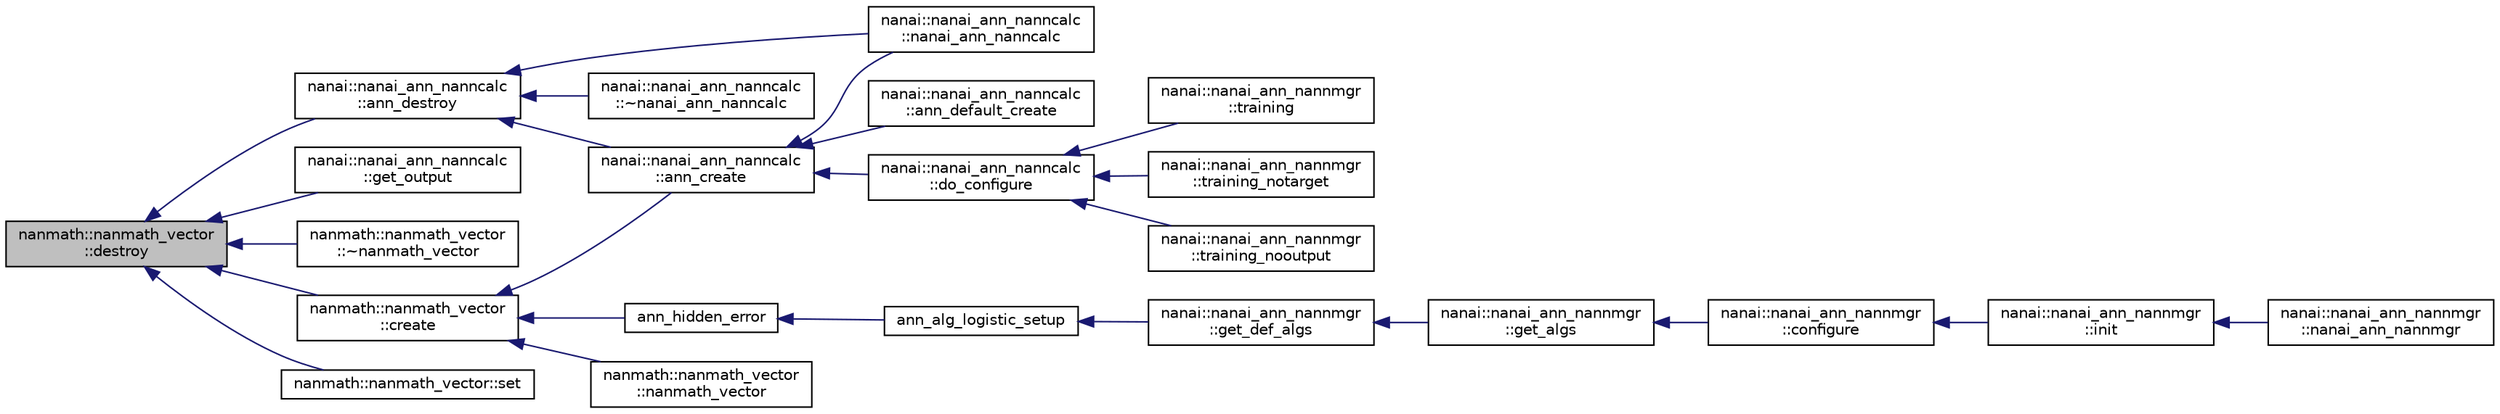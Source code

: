 digraph "nanmath::nanmath_vector::destroy"
{
  edge [fontname="Helvetica",fontsize="10",labelfontname="Helvetica",labelfontsize="10"];
  node [fontname="Helvetica",fontsize="10",shape=record];
  rankdir="LR";
  Node1 [label="nanmath::nanmath_vector\l::destroy",height=0.2,width=0.4,color="black", fillcolor="grey75", style="filled", fontcolor="black"];
  Node1 -> Node2 [dir="back",color="midnightblue",fontsize="10",style="solid",fontname="Helvetica"];
  Node2 [label="nanai::nanai_ann_nanncalc\l::ann_destroy",height=0.2,width=0.4,color="black", fillcolor="white", style="filled",URL="$classnanai_1_1nanai__ann__nanncalc.html#a4fb9643a590238c96e8e387022626bd6"];
  Node2 -> Node3 [dir="back",color="midnightblue",fontsize="10",style="solid",fontname="Helvetica"];
  Node3 [label="nanai::nanai_ann_nanncalc\l::nanai_ann_nanncalc",height=0.2,width=0.4,color="black", fillcolor="white", style="filled",URL="$classnanai_1_1nanai__ann__nanncalc.html#a0d26e7efdef5368c0212b3dd02f63767"];
  Node2 -> Node4 [dir="back",color="midnightblue",fontsize="10",style="solid",fontname="Helvetica"];
  Node4 [label="nanai::nanai_ann_nanncalc\l::~nanai_ann_nanncalc",height=0.2,width=0.4,color="black", fillcolor="white", style="filled",URL="$classnanai_1_1nanai__ann__nanncalc.html#a2f5530f782f2585958c79c94bc3232d7"];
  Node2 -> Node5 [dir="back",color="midnightblue",fontsize="10",style="solid",fontname="Helvetica"];
  Node5 [label="nanai::nanai_ann_nanncalc\l::ann_create",height=0.2,width=0.4,color="black", fillcolor="white", style="filled",URL="$classnanai_1_1nanai__ann__nanncalc.html#a05aa50ca275dade2e3ef735df4a5114d"];
  Node5 -> Node3 [dir="back",color="midnightblue",fontsize="10",style="solid",fontname="Helvetica"];
  Node5 -> Node6 [dir="back",color="midnightblue",fontsize="10",style="solid",fontname="Helvetica"];
  Node6 [label="nanai::nanai_ann_nanncalc\l::ann_default_create",height=0.2,width=0.4,color="black", fillcolor="white", style="filled",URL="$classnanai_1_1nanai__ann__nanncalc.html#a9a2bdcebe0c659e6f6e3466674cc9143"];
  Node5 -> Node7 [dir="back",color="midnightblue",fontsize="10",style="solid",fontname="Helvetica"];
  Node7 [label="nanai::nanai_ann_nanncalc\l::do_configure",height=0.2,width=0.4,color="black", fillcolor="white", style="filled",URL="$classnanai_1_1nanai__ann__nanncalc.html#ad76affc9e9819af44025704d424ce3ec"];
  Node7 -> Node8 [dir="back",color="midnightblue",fontsize="10",style="solid",fontname="Helvetica"];
  Node8 [label="nanai::nanai_ann_nannmgr\l::training",height=0.2,width=0.4,color="black", fillcolor="white", style="filled",URL="$classnanai_1_1nanai__ann__nannmgr.html#a1b99f051a2a7b2b1ebb21bb45d567afa"];
  Node7 -> Node9 [dir="back",color="midnightblue",fontsize="10",style="solid",fontname="Helvetica"];
  Node9 [label="nanai::nanai_ann_nannmgr\l::training_notarget",height=0.2,width=0.4,color="black", fillcolor="white", style="filled",URL="$classnanai_1_1nanai__ann__nannmgr.html#a7a28db94886caffa0824206c0e2b2fa9"];
  Node7 -> Node10 [dir="back",color="midnightblue",fontsize="10",style="solid",fontname="Helvetica"];
  Node10 [label="nanai::nanai_ann_nannmgr\l::training_nooutput",height=0.2,width=0.4,color="black", fillcolor="white", style="filled",URL="$classnanai_1_1nanai__ann__nannmgr.html#a7461a5cad561f578869c850adf1e9639"];
  Node1 -> Node11 [dir="back",color="midnightblue",fontsize="10",style="solid",fontname="Helvetica"];
  Node11 [label="nanai::nanai_ann_nanncalc\l::get_output",height=0.2,width=0.4,color="black", fillcolor="white", style="filled",URL="$classnanai_1_1nanai__ann__nanncalc.html#adc64a3c1efeef53374803673ee44c152"];
  Node1 -> Node12 [dir="back",color="midnightblue",fontsize="10",style="solid",fontname="Helvetica"];
  Node12 [label="nanmath::nanmath_vector\l::~nanmath_vector",height=0.2,width=0.4,color="black", fillcolor="white", style="filled",URL="$classnanmath_1_1nanmath__vector.html#abda71a8b607d76e947db2b6f60274e83"];
  Node1 -> Node13 [dir="back",color="midnightblue",fontsize="10",style="solid",fontname="Helvetica"];
  Node13 [label="nanmath::nanmath_vector\l::create",height=0.2,width=0.4,color="black", fillcolor="white", style="filled",URL="$classnanmath_1_1nanmath__vector.html#af9f7f3a965aee9befe0fff50746848ee"];
  Node13 -> Node14 [dir="back",color="midnightblue",fontsize="10",style="solid",fontname="Helvetica"];
  Node14 [label="ann_hidden_error",height=0.2,width=0.4,color="black", fillcolor="white", style="filled",URL="$nanai__ann__alg__logistic_8cc.html#a37136881199e91079d26428f8929f236"];
  Node14 -> Node15 [dir="back",color="midnightblue",fontsize="10",style="solid",fontname="Helvetica"];
  Node15 [label="ann_alg_logistic_setup",height=0.2,width=0.4,color="black", fillcolor="white", style="filled",URL="$nanai__ann__alg__logistic_8cc.html#ad91d250f591564487951f4bcf9ced372"];
  Node15 -> Node16 [dir="back",color="midnightblue",fontsize="10",style="solid",fontname="Helvetica"];
  Node16 [label="nanai::nanai_ann_nannmgr\l::get_def_algs",height=0.2,width=0.4,color="black", fillcolor="white", style="filled",URL="$classnanai_1_1nanai__ann__nannmgr.html#a2041f91a11e801557c4e2a310fae4355"];
  Node16 -> Node17 [dir="back",color="midnightblue",fontsize="10",style="solid",fontname="Helvetica"];
  Node17 [label="nanai::nanai_ann_nannmgr\l::get_algs",height=0.2,width=0.4,color="black", fillcolor="white", style="filled",URL="$classnanai_1_1nanai__ann__nannmgr.html#af20462056d6628462b18b865197083a5"];
  Node17 -> Node18 [dir="back",color="midnightblue",fontsize="10",style="solid",fontname="Helvetica"];
  Node18 [label="nanai::nanai_ann_nannmgr\l::configure",height=0.2,width=0.4,color="black", fillcolor="white", style="filled",URL="$classnanai_1_1nanai__ann__nannmgr.html#a4097cd6c0d8c9fbd38df08d4474162d7"];
  Node18 -> Node19 [dir="back",color="midnightblue",fontsize="10",style="solid",fontname="Helvetica"];
  Node19 [label="nanai::nanai_ann_nannmgr\l::init",height=0.2,width=0.4,color="black", fillcolor="white", style="filled",URL="$classnanai_1_1nanai__ann__nannmgr.html#ae4bd257f8c13617deb792e90f72574ea"];
  Node19 -> Node20 [dir="back",color="midnightblue",fontsize="10",style="solid",fontname="Helvetica"];
  Node20 [label="nanai::nanai_ann_nannmgr\l::nanai_ann_nannmgr",height=0.2,width=0.4,color="black", fillcolor="white", style="filled",URL="$classnanai_1_1nanai__ann__nannmgr.html#ac0ab089eae09f4d317218fcad3cfe804"];
  Node13 -> Node5 [dir="back",color="midnightblue",fontsize="10",style="solid",fontname="Helvetica"];
  Node13 -> Node21 [dir="back",color="midnightblue",fontsize="10",style="solid",fontname="Helvetica"];
  Node21 [label="nanmath::nanmath_vector\l::nanmath_vector",height=0.2,width=0.4,color="black", fillcolor="white", style="filled",URL="$classnanmath_1_1nanmath__vector.html#a0e16319c50b56097e62694c9f83c5494"];
  Node1 -> Node22 [dir="back",color="midnightblue",fontsize="10",style="solid",fontname="Helvetica"];
  Node22 [label="nanmath::nanmath_vector::set",height=0.2,width=0.4,color="black", fillcolor="white", style="filled",URL="$classnanmath_1_1nanmath__vector.html#a331951ae2306cffd3954ccfc2709e68e"];
}
